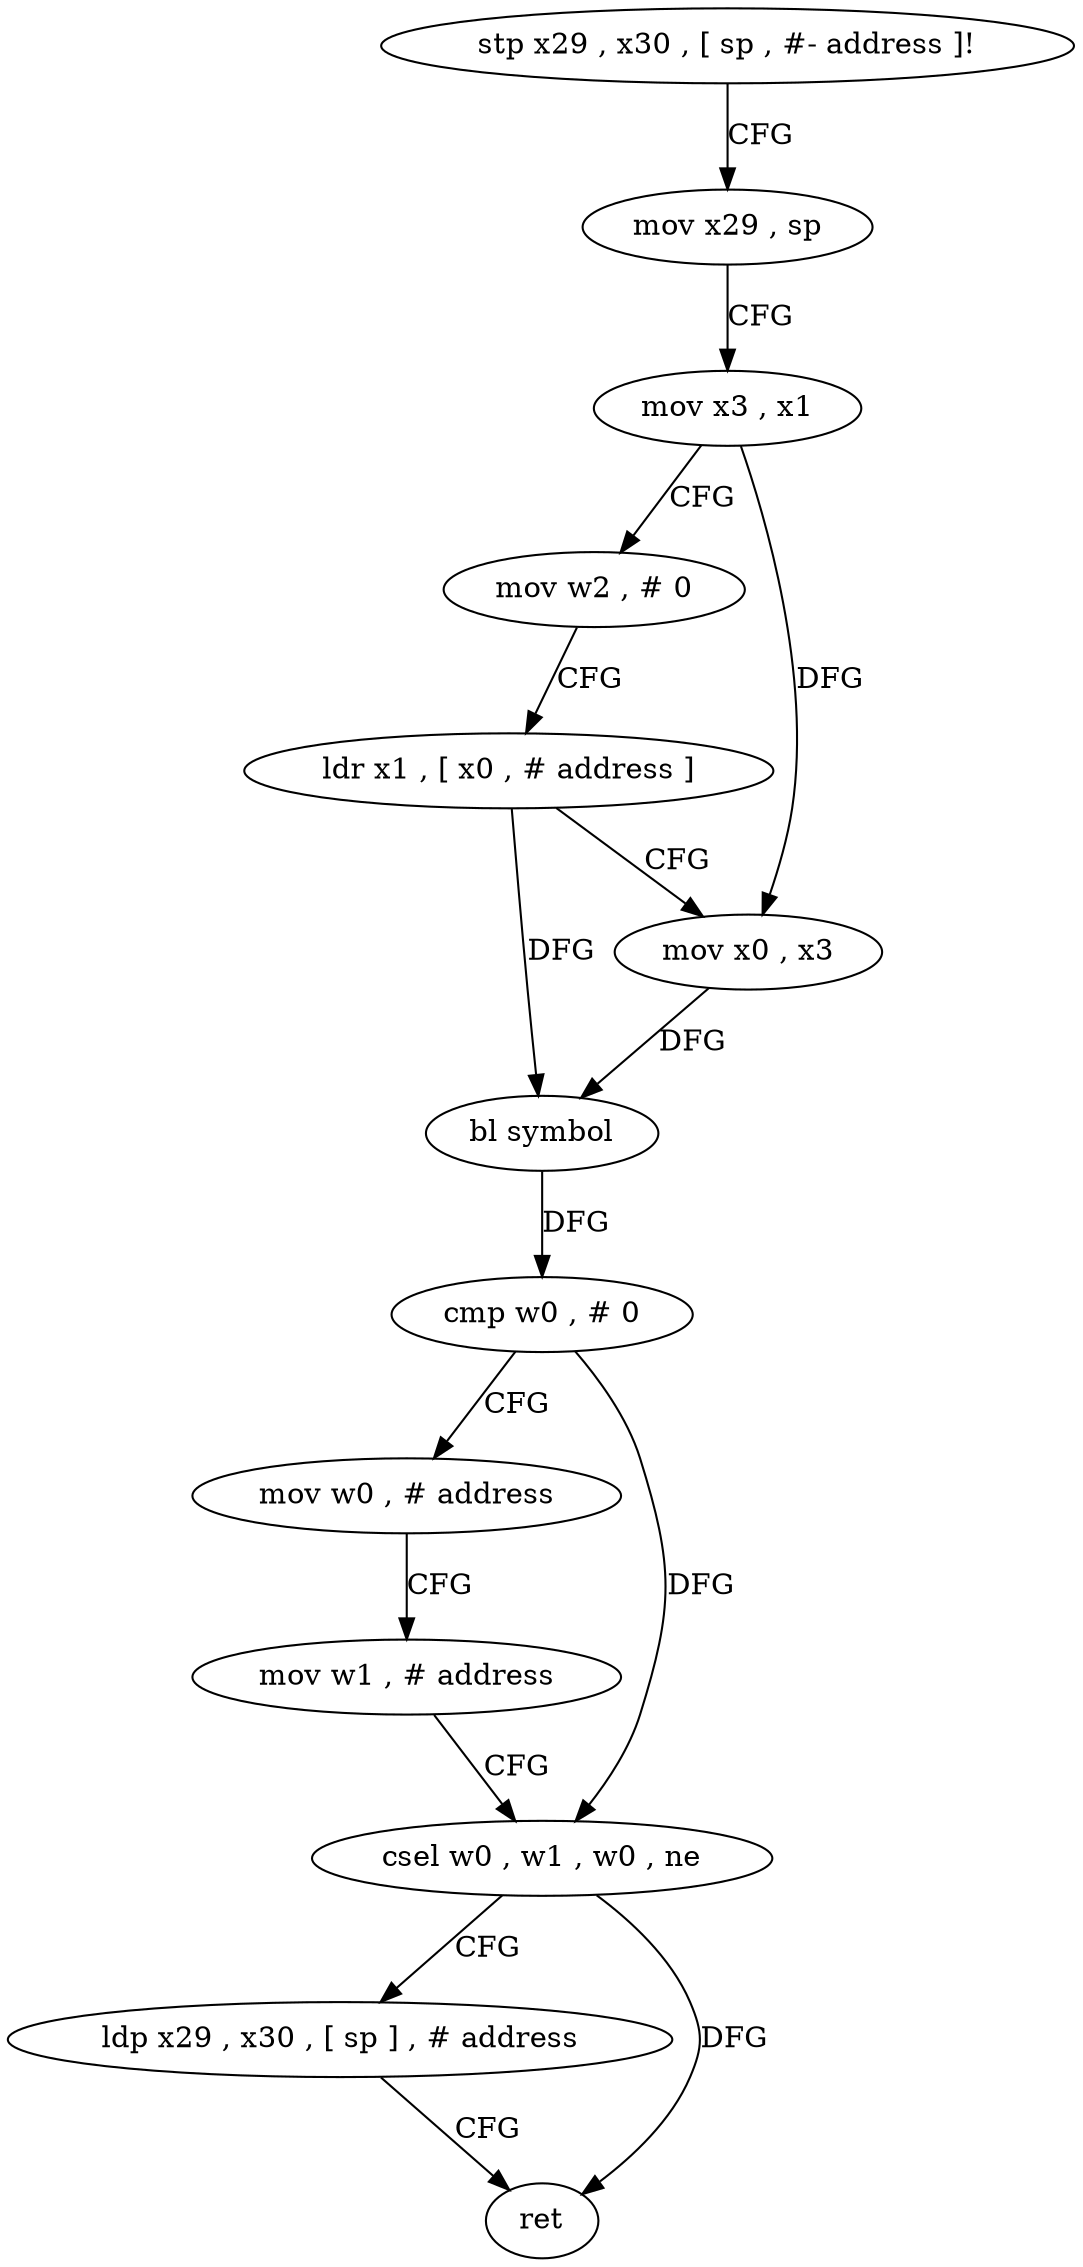 digraph "func" {
"4206344" [label = "stp x29 , x30 , [ sp , #- address ]!" ]
"4206348" [label = "mov x29 , sp" ]
"4206352" [label = "mov x3 , x1" ]
"4206356" [label = "mov w2 , # 0" ]
"4206360" [label = "ldr x1 , [ x0 , # address ]" ]
"4206364" [label = "mov x0 , x3" ]
"4206368" [label = "bl symbol" ]
"4206372" [label = "cmp w0 , # 0" ]
"4206376" [label = "mov w0 , # address" ]
"4206380" [label = "mov w1 , # address" ]
"4206384" [label = "csel w0 , w1 , w0 , ne" ]
"4206388" [label = "ldp x29 , x30 , [ sp ] , # address" ]
"4206392" [label = "ret" ]
"4206344" -> "4206348" [ label = "CFG" ]
"4206348" -> "4206352" [ label = "CFG" ]
"4206352" -> "4206356" [ label = "CFG" ]
"4206352" -> "4206364" [ label = "DFG" ]
"4206356" -> "4206360" [ label = "CFG" ]
"4206360" -> "4206364" [ label = "CFG" ]
"4206360" -> "4206368" [ label = "DFG" ]
"4206364" -> "4206368" [ label = "DFG" ]
"4206368" -> "4206372" [ label = "DFG" ]
"4206372" -> "4206376" [ label = "CFG" ]
"4206372" -> "4206384" [ label = "DFG" ]
"4206376" -> "4206380" [ label = "CFG" ]
"4206380" -> "4206384" [ label = "CFG" ]
"4206384" -> "4206388" [ label = "CFG" ]
"4206384" -> "4206392" [ label = "DFG" ]
"4206388" -> "4206392" [ label = "CFG" ]
}
